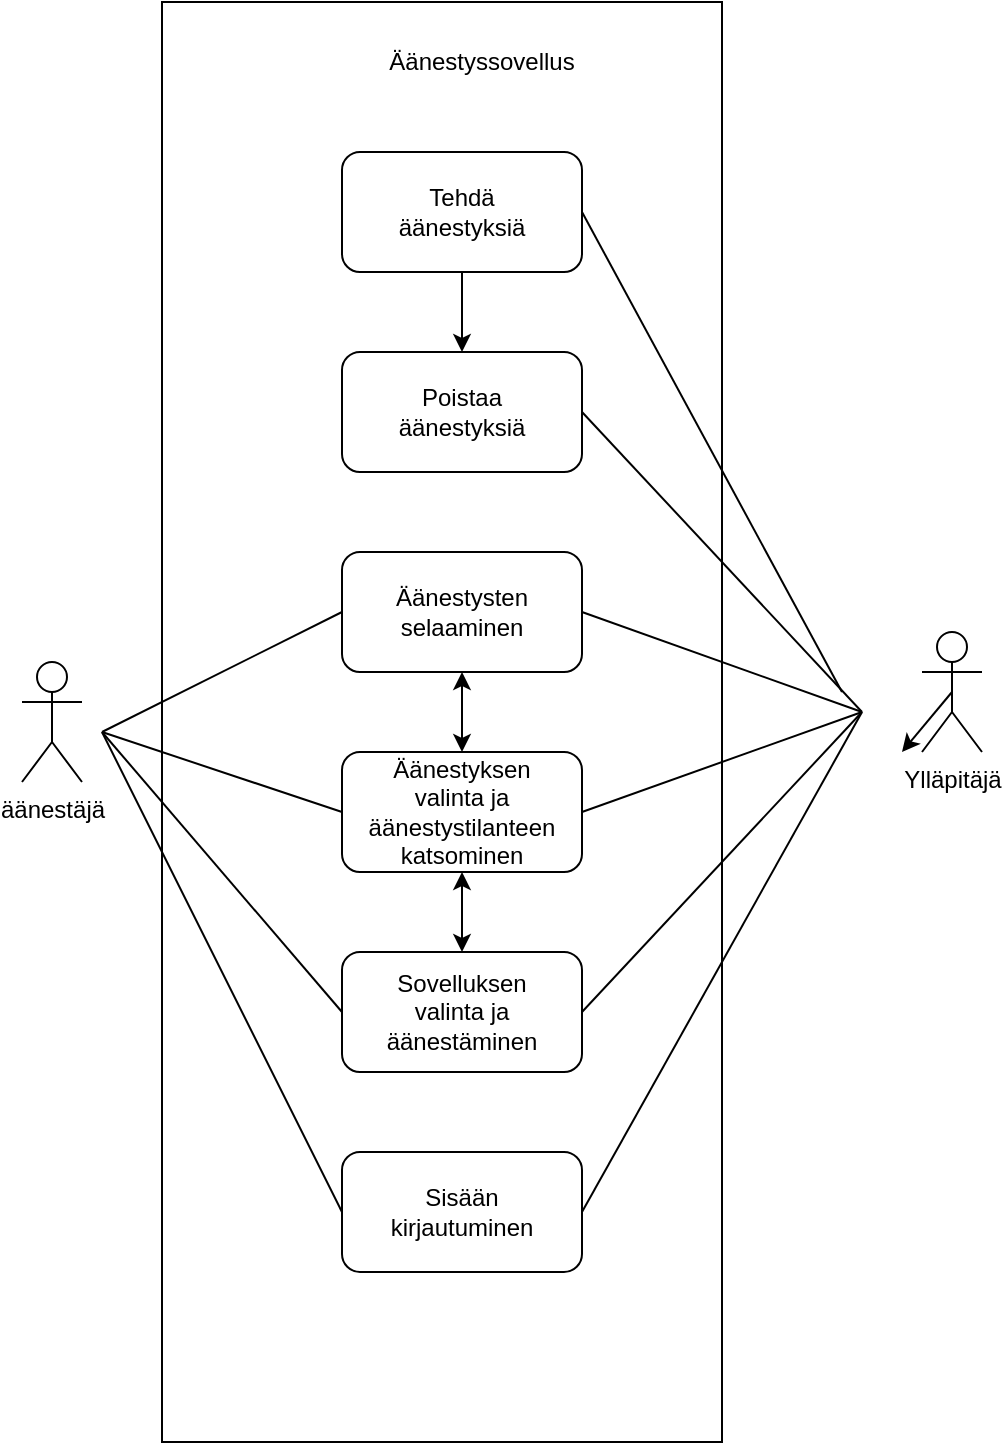 <mxfile>
    <diagram id="nGgO0xXhFHSZTvV6g9G4" name="Sivu-1">
        <mxGraphModel dx="1118" dy="507" grid="1" gridSize="10" guides="1" tooltips="1" connect="1" arrows="1" fold="1" page="1" pageScale="1" pageWidth="827" pageHeight="1169" math="0" shadow="0">
            <root>
                <mxCell id="0"/>
                <mxCell id="1" parent="0"/>
                <mxCell id="2" style="edgeStyle=none;html=1;exitX=0.5;exitY=0.5;exitDx=0;exitDy=0;exitPerimeter=0;" edge="1" parent="1" source="M-JfKe_71PI-QZC6UtGo-2">
                    <mxGeometry relative="1" as="geometry">
                        <mxPoint x="520" y="440" as="targetPoint"/>
                    </mxGeometry>
                </mxCell>
                <mxCell id="M-JfKe_71PI-QZC6UtGo-2" value="Ylläpitäjä" style="shape=umlActor;verticalLabelPosition=bottom;verticalAlign=top;html=1;outlineConnect=0;" parent="1" vertex="1">
                    <mxGeometry x="530" y="380" width="30" height="60" as="geometry"/>
                </mxCell>
                <mxCell id="M-JfKe_71PI-QZC6UtGo-3" value="äänestäjä" style="shape=umlActor;verticalLabelPosition=bottom;verticalAlign=top;html=1;outlineConnect=0;" parent="1" vertex="1">
                    <mxGeometry x="80" y="395" width="30" height="60" as="geometry"/>
                </mxCell>
                <mxCell id="M-JfKe_71PI-QZC6UtGo-8" value="" style="rounded=0;whiteSpace=wrap;html=1;" parent="1" vertex="1">
                    <mxGeometry x="150" y="65" width="280" height="720" as="geometry"/>
                </mxCell>
                <mxCell id="M-JfKe_71PI-QZC6UtGo-9" value="Äänestyssovellus" style="text;html=1;strokeColor=none;fillColor=none;align=center;verticalAlign=middle;whiteSpace=wrap;rounded=0;" parent="1" vertex="1">
                    <mxGeometry x="200" y="80" width="220" height="30" as="geometry"/>
                </mxCell>
                <mxCell id="M-JfKe_71PI-QZC6UtGo-11" value="" style="rounded=1;whiteSpace=wrap;html=1;" parent="1" vertex="1">
                    <mxGeometry x="240" y="140" width="120" height="60" as="geometry"/>
                </mxCell>
                <mxCell id="M-JfKe_71PI-QZC6UtGo-12" value="" style="rounded=1;whiteSpace=wrap;html=1;" parent="1" vertex="1">
                    <mxGeometry x="240" y="240" width="120" height="60" as="geometry"/>
                </mxCell>
                <mxCell id="M-JfKe_71PI-QZC6UtGo-13" value="" style="rounded=1;whiteSpace=wrap;html=1;" parent="1" vertex="1">
                    <mxGeometry x="240" y="340" width="120" height="60" as="geometry"/>
                </mxCell>
                <mxCell id="M-JfKe_71PI-QZC6UtGo-15" value="" style="rounded=1;whiteSpace=wrap;html=1;" parent="1" vertex="1">
                    <mxGeometry x="240" y="440" width="120" height="60" as="geometry"/>
                </mxCell>
                <mxCell id="M-JfKe_71PI-QZC6UtGo-16" value="" style="rounded=1;whiteSpace=wrap;html=1;" parent="1" vertex="1">
                    <mxGeometry x="240" y="540" width="120" height="60" as="geometry"/>
                </mxCell>
                <mxCell id="M-JfKe_71PI-QZC6UtGo-17" value="Tehdä äänestyksiä" style="text;html=1;strokeColor=none;fillColor=none;align=center;verticalAlign=middle;whiteSpace=wrap;rounded=0;" parent="1" vertex="1">
                    <mxGeometry x="270" y="155" width="60" height="30" as="geometry"/>
                </mxCell>
                <mxCell id="M-JfKe_71PI-QZC6UtGo-18" value="Poistaa äänestyksiä" style="text;html=1;strokeColor=none;fillColor=none;align=center;verticalAlign=middle;whiteSpace=wrap;rounded=0;" parent="1" vertex="1">
                    <mxGeometry x="270" y="255" width="60" height="30" as="geometry"/>
                </mxCell>
                <mxCell id="M-JfKe_71PI-QZC6UtGo-19" value="Sovelluksen valinta ja äänestäminen" style="text;html=1;strokeColor=none;fillColor=none;align=center;verticalAlign=middle;whiteSpace=wrap;rounded=0;" parent="1" vertex="1">
                    <mxGeometry x="270" y="555" width="60" height="30" as="geometry"/>
                </mxCell>
                <mxCell id="M-JfKe_71PI-QZC6UtGo-20" value="Äänestyksen valinta ja äänestystilanteen katsominen" style="text;html=1;strokeColor=none;fillColor=none;align=center;verticalAlign=middle;whiteSpace=wrap;rounded=0;" parent="1" vertex="1">
                    <mxGeometry x="270" y="455" width="60" height="30" as="geometry"/>
                </mxCell>
                <mxCell id="M-JfKe_71PI-QZC6UtGo-21" value="Äänestysten selaaminen" style="text;html=1;strokeColor=none;fillColor=none;align=center;verticalAlign=middle;whiteSpace=wrap;rounded=0;" parent="1" vertex="1">
                    <mxGeometry x="270" y="355" width="60" height="30" as="geometry"/>
                </mxCell>
                <mxCell id="M-JfKe_71PI-QZC6UtGo-23" value="" style="rounded=1;whiteSpace=wrap;html=1;" parent="1" vertex="1">
                    <mxGeometry x="240" y="640" width="120" height="60" as="geometry"/>
                </mxCell>
                <mxCell id="M-JfKe_71PI-QZC6UtGo-24" value="Sisään kirjautuminen" style="text;html=1;strokeColor=none;fillColor=none;align=center;verticalAlign=middle;whiteSpace=wrap;rounded=0;" parent="1" vertex="1">
                    <mxGeometry x="270" y="655" width="60" height="30" as="geometry"/>
                </mxCell>
                <mxCell id="M-JfKe_71PI-QZC6UtGo-26" value="" style="endArrow=none;html=1;rounded=0;entryX=1;entryY=0.5;entryDx=0;entryDy=0;" parent="1" target="M-JfKe_71PI-QZC6UtGo-11" edge="1">
                    <mxGeometry width="50" height="50" relative="1" as="geometry">
                        <mxPoint x="490" y="410" as="sourcePoint"/>
                        <mxPoint x="250" y="160" as="targetPoint"/>
                    </mxGeometry>
                </mxCell>
                <mxCell id="M-JfKe_71PI-QZC6UtGo-27" style="edgeStyle=none;rounded=0;orthogonalLoop=1;jettySize=auto;html=1;exitX=0;exitY=0.5;exitDx=0;exitDy=0;" parent="1" source="M-JfKe_71PI-QZC6UtGo-11" target="M-JfKe_71PI-QZC6UtGo-11" edge="1">
                    <mxGeometry relative="1" as="geometry"/>
                </mxCell>
                <mxCell id="M-JfKe_71PI-QZC6UtGo-28" value="" style="endArrow=none;html=1;rounded=0;entryX=1;entryY=0.5;entryDx=0;entryDy=0;" parent="1" target="M-JfKe_71PI-QZC6UtGo-12" edge="1">
                    <mxGeometry width="50" height="50" relative="1" as="geometry">
                        <mxPoint x="500" y="420" as="sourcePoint"/>
                        <mxPoint x="600" y="400" as="targetPoint"/>
                    </mxGeometry>
                </mxCell>
                <mxCell id="M-JfKe_71PI-QZC6UtGo-29" value="" style="endArrow=none;html=1;rounded=0;entryX=0;entryY=0.5;entryDx=0;entryDy=0;" parent="1" target="M-JfKe_71PI-QZC6UtGo-13" edge="1">
                    <mxGeometry width="50" height="50" relative="1" as="geometry">
                        <mxPoint x="120" y="430" as="sourcePoint"/>
                        <mxPoint x="600" y="400" as="targetPoint"/>
                    </mxGeometry>
                </mxCell>
                <mxCell id="M-JfKe_71PI-QZC6UtGo-30" value="" style="endArrow=none;html=1;rounded=0;entryX=0;entryY=0.5;entryDx=0;entryDy=0;" parent="1" target="M-JfKe_71PI-QZC6UtGo-15" edge="1">
                    <mxGeometry width="50" height="50" relative="1" as="geometry">
                        <mxPoint x="120" y="430" as="sourcePoint"/>
                        <mxPoint x="600" y="400" as="targetPoint"/>
                    </mxGeometry>
                </mxCell>
                <mxCell id="M-JfKe_71PI-QZC6UtGo-31" value="" style="endArrow=none;html=1;rounded=0;entryX=0;entryY=0.5;entryDx=0;entryDy=0;" parent="1" target="M-JfKe_71PI-QZC6UtGo-16" edge="1">
                    <mxGeometry width="50" height="50" relative="1" as="geometry">
                        <mxPoint x="120" y="430" as="sourcePoint"/>
                        <mxPoint x="600" y="400" as="targetPoint"/>
                    </mxGeometry>
                </mxCell>
                <mxCell id="M-JfKe_71PI-QZC6UtGo-32" value="" style="endArrow=none;html=1;rounded=0;entryX=1;entryY=0.5;entryDx=0;entryDy=0;" parent="1" target="M-JfKe_71PI-QZC6UtGo-13" edge="1">
                    <mxGeometry width="50" height="50" relative="1" as="geometry">
                        <mxPoint x="500" y="420" as="sourcePoint"/>
                        <mxPoint x="600" y="400" as="targetPoint"/>
                    </mxGeometry>
                </mxCell>
                <mxCell id="M-JfKe_71PI-QZC6UtGo-33" value="" style="endArrow=none;html=1;rounded=0;entryX=1;entryY=0.5;entryDx=0;entryDy=0;" parent="1" target="M-JfKe_71PI-QZC6UtGo-15" edge="1">
                    <mxGeometry width="50" height="50" relative="1" as="geometry">
                        <mxPoint x="500" y="420" as="sourcePoint"/>
                        <mxPoint x="600" y="400" as="targetPoint"/>
                    </mxGeometry>
                </mxCell>
                <mxCell id="M-JfKe_71PI-QZC6UtGo-34" value="" style="endArrow=none;html=1;rounded=0;entryX=1;entryY=0.5;entryDx=0;entryDy=0;" parent="1" target="M-JfKe_71PI-QZC6UtGo-16" edge="1">
                    <mxGeometry width="50" height="50" relative="1" as="geometry">
                        <mxPoint x="500" y="420" as="sourcePoint"/>
                        <mxPoint x="600" y="400" as="targetPoint"/>
                    </mxGeometry>
                </mxCell>
                <mxCell id="M-JfKe_71PI-QZC6UtGo-37" value="" style="endArrow=none;html=1;rounded=0;exitX=1;exitY=0.5;exitDx=0;exitDy=0;" parent="1" source="M-JfKe_71PI-QZC6UtGo-23" edge="1">
                    <mxGeometry width="50" height="50" relative="1" as="geometry">
                        <mxPoint x="500" y="650" as="sourcePoint"/>
                        <mxPoint x="500" y="420" as="targetPoint"/>
                    </mxGeometry>
                </mxCell>
                <mxCell id="M-JfKe_71PI-QZC6UtGo-41" value="" style="endArrow=none;html=1;rounded=0;entryX=0;entryY=0.5;entryDx=0;entryDy=0;" parent="1" target="M-JfKe_71PI-QZC6UtGo-23" edge="1">
                    <mxGeometry width="50" height="50" relative="1" as="geometry">
                        <mxPoint x="120" y="430" as="sourcePoint"/>
                        <mxPoint x="600" y="400" as="targetPoint"/>
                    </mxGeometry>
                </mxCell>
                <mxCell id="M-JfKe_71PI-QZC6UtGo-42" value="" style="endArrow=classic;html=1;rounded=0;exitX=0.5;exitY=1;exitDx=0;exitDy=0;entryX=0.5;entryY=0;entryDx=0;entryDy=0;" parent="1" source="M-JfKe_71PI-QZC6UtGo-11" target="M-JfKe_71PI-QZC6UtGo-12" edge="1">
                    <mxGeometry width="50" height="50" relative="1" as="geometry">
                        <mxPoint x="510" y="185" as="sourcePoint"/>
                        <mxPoint x="560" y="135" as="targetPoint"/>
                    </mxGeometry>
                </mxCell>
                <mxCell id="M-JfKe_71PI-QZC6UtGo-45" value="" style="endArrow=classic;startArrow=classic;html=1;rounded=0;exitX=0.5;exitY=0;exitDx=0;exitDy=0;" parent="1" source="M-JfKe_71PI-QZC6UtGo-15" edge="1">
                    <mxGeometry width="50" height="50" relative="1" as="geometry">
                        <mxPoint x="250" y="450" as="sourcePoint"/>
                        <mxPoint x="300" y="400" as="targetPoint"/>
                    </mxGeometry>
                </mxCell>
                <mxCell id="M-JfKe_71PI-QZC6UtGo-47" value="" style="endArrow=classic;startArrow=classic;html=1;rounded=0;exitX=0.5;exitY=0;exitDx=0;exitDy=0;" parent="1" source="M-JfKe_71PI-QZC6UtGo-16" edge="1">
                    <mxGeometry width="50" height="50" relative="1" as="geometry">
                        <mxPoint x="250" y="550" as="sourcePoint"/>
                        <mxPoint x="300" y="500" as="targetPoint"/>
                    </mxGeometry>
                </mxCell>
            </root>
        </mxGraphModel>
    </diagram>
</mxfile>